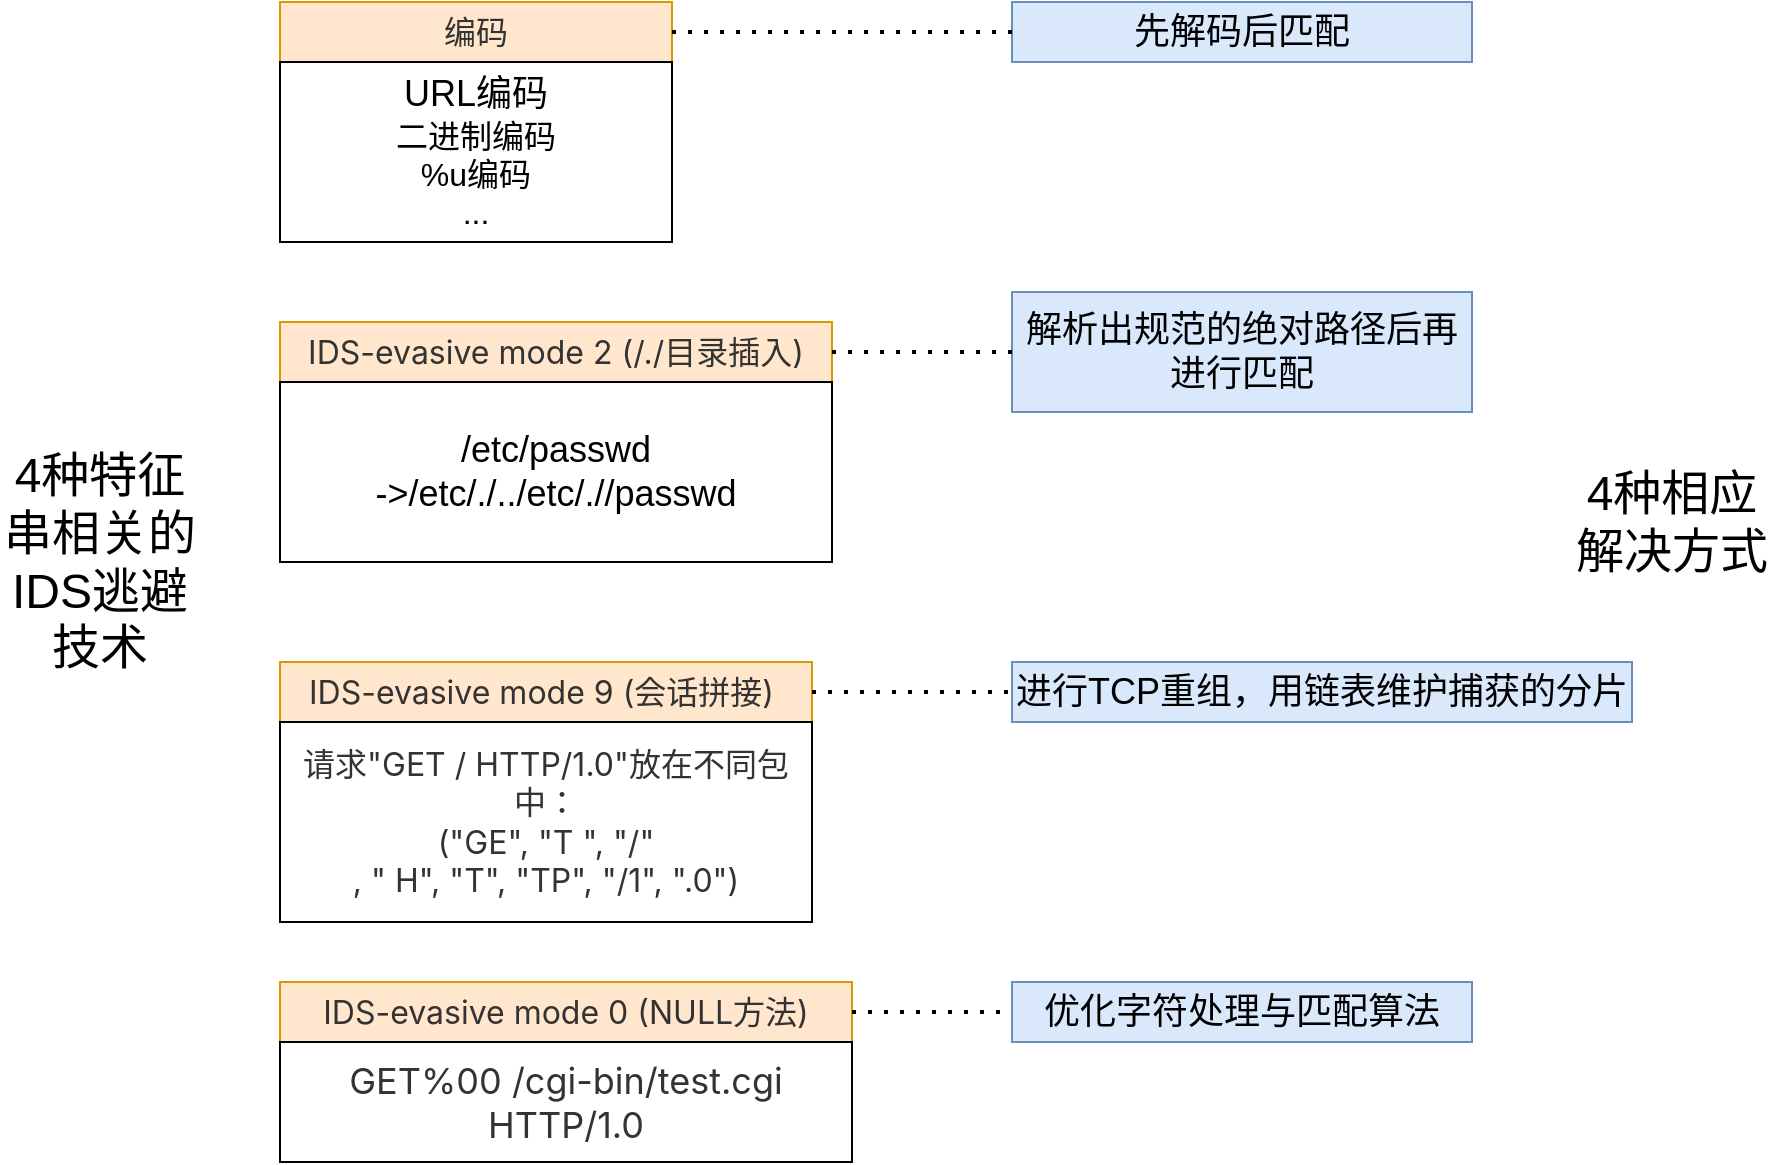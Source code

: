 <mxfile version="24.4.13" type="github">
  <diagram name="第 1 页" id="oSVgnBATJZnSfv05QAZ7">
    <mxGraphModel dx="1492" dy="880" grid="1" gridSize="10" guides="1" tooltips="1" connect="1" arrows="1" fold="1" page="1" pageScale="1" pageWidth="827" pageHeight="1169" math="0" shadow="0">
      <root>
        <mxCell id="0" />
        <mxCell id="1" parent="0" />
        <mxCell id="Ud5ErZNsMnQj6UJQboFC-1" value="&lt;span style=&quot;color: rgb(51, 51, 51); font-family: -apple-system, BlinkMacSystemFont, &amp;quot;Helvetica Neue&amp;quot;, Helvetica, &amp;quot;Segoe UI&amp;quot;, Arial, Roboto, &amp;quot;PingFang SC&amp;quot;, &amp;quot;Hiragino Sans GB&amp;quot;, &amp;quot;Microsoft Yahei&amp;quot;, sans-serif; font-size: 16px; text-align: start;&quot;&gt;IDS-evasive mode 2 (/./目录插入)&lt;/span&gt;" style="rounded=0;whiteSpace=wrap;html=1;fillColor=#ffe6cc;strokeColor=#d79b00;" vertex="1" parent="1">
          <mxGeometry x="160" y="210" width="276" height="30" as="geometry" />
        </mxCell>
        <mxCell id="Ud5ErZNsMnQj6UJQboFC-2" value="&lt;span style=&quot;color: rgb(51, 51, 51); font-family: -apple-system, BlinkMacSystemFont, &amp;quot;Helvetica Neue&amp;quot;, Helvetica, &amp;quot;Segoe UI&amp;quot;, Arial, Roboto, &amp;quot;PingFang SC&amp;quot;, &amp;quot;Hiragino Sans GB&amp;quot;, &amp;quot;Microsoft Yahei&amp;quot;, sans-serif; font-size: 16px; text-align: start;&quot;&gt;编码&lt;/span&gt;" style="rounded=0;whiteSpace=wrap;html=1;fillColor=#ffe6cc;strokeColor=#d79b00;" vertex="1" parent="1">
          <mxGeometry x="160" y="50" width="196" height="30" as="geometry" />
        </mxCell>
        <mxCell id="Ud5ErZNsMnQj6UJQboFC-3" value="&lt;span style=&quot;color: rgb(51, 51, 51); font-family: -apple-system, BlinkMacSystemFont, &amp;quot;Helvetica Neue&amp;quot;, Helvetica, &amp;quot;Segoe UI&amp;quot;, Arial, Roboto, &amp;quot;PingFang SC&amp;quot;, &amp;quot;Hiragino Sans GB&amp;quot;, &amp;quot;Microsoft Yahei&amp;quot;, sans-serif; font-size: 16px; text-align: start;&quot;&gt;IDS-evasive mode 9 (会话拼接)&amp;nbsp;&lt;/span&gt;" style="rounded=0;whiteSpace=wrap;html=1;fillColor=#ffe6cc;strokeColor=#d79b00;" vertex="1" parent="1">
          <mxGeometry x="160" y="380" width="266" height="30" as="geometry" />
        </mxCell>
        <mxCell id="Ud5ErZNsMnQj6UJQboFC-5" value="&lt;font style=&quot;font-size: 24px;&quot;&gt;4种特征串相关的IDS逃避技术&lt;/font&gt;" style="text;html=1;align=center;verticalAlign=middle;whiteSpace=wrap;rounded=0;" vertex="1" parent="1">
          <mxGeometry x="20" y="190" width="100" height="280" as="geometry" />
        </mxCell>
        <mxCell id="Ud5ErZNsMnQj6UJQboFC-6" value="&lt;font style=&quot;font-size: 18px;&quot;&gt;先解码后匹配&lt;/font&gt;" style="rounded=0;whiteSpace=wrap;html=1;fillColor=#dae8fc;strokeColor=#6c8ebf;" vertex="1" parent="1">
          <mxGeometry x="526" y="50" width="230" height="30" as="geometry" />
        </mxCell>
        <mxCell id="Ud5ErZNsMnQj6UJQboFC-7" value="&lt;font style=&quot;font-size: 18px;&quot;&gt;解析出规范的绝对路径后再进行匹配&lt;/font&gt;" style="rounded=0;whiteSpace=wrap;html=1;fillColor=#dae8fc;strokeColor=#6c8ebf;" vertex="1" parent="1">
          <mxGeometry x="526" y="195" width="230" height="60" as="geometry" />
        </mxCell>
        <mxCell id="Ud5ErZNsMnQj6UJQboFC-9" value="&lt;font style=&quot;font-size: 18px;&quot;&gt;进行TCP重组，用链表维护捕获的分片&lt;/font&gt;" style="rounded=0;whiteSpace=wrap;html=1;fillColor=#dae8fc;strokeColor=#6c8ebf;" vertex="1" parent="1">
          <mxGeometry x="526" y="380" width="310" height="30" as="geometry" />
        </mxCell>
        <mxCell id="Ud5ErZNsMnQj6UJQboFC-10" value="&lt;span style=&quot;color: rgb(51, 51, 51); font-family: -apple-system, BlinkMacSystemFont, &amp;quot;Helvetica Neue&amp;quot;, Helvetica, &amp;quot;Segoe UI&amp;quot;, Arial, Roboto, &amp;quot;PingFang SC&amp;quot;, &amp;quot;Hiragino Sans GB&amp;quot;, &amp;quot;Microsoft Yahei&amp;quot;, sans-serif; font-size: 16px; text-align: start;&quot;&gt;IDS-evasive mode 0 (NULL方法)&lt;/span&gt;" style="rounded=0;whiteSpace=wrap;html=1;fillColor=#ffe6cc;strokeColor=#d79b00;" vertex="1" parent="1">
          <mxGeometry x="160" y="540" width="286" height="30" as="geometry" />
        </mxCell>
        <mxCell id="Ud5ErZNsMnQj6UJQboFC-11" value="&lt;font style=&quot;font-size: 18px;&quot;&gt;优化字符处理与匹配算法&lt;/font&gt;" style="rounded=0;whiteSpace=wrap;html=1;fillColor=#dae8fc;strokeColor=#6c8ebf;" vertex="1" parent="1">
          <mxGeometry x="526" y="540" width="230" height="30" as="geometry" />
        </mxCell>
        <mxCell id="Ud5ErZNsMnQj6UJQboFC-12" value="&lt;font style=&quot;font-size: 24px;&quot;&gt;4种相应解决方式&lt;/font&gt;" style="text;html=1;align=center;verticalAlign=middle;whiteSpace=wrap;rounded=0;" vertex="1" parent="1">
          <mxGeometry x="806" y="170" width="100" height="280" as="geometry" />
        </mxCell>
        <mxCell id="Ud5ErZNsMnQj6UJQboFC-13" value="" style="endArrow=none;dashed=1;html=1;dashPattern=1 3;strokeWidth=2;rounded=0;entryX=0;entryY=0.5;entryDx=0;entryDy=0;exitX=1;exitY=0.5;exitDx=0;exitDy=0;" edge="1" parent="1" source="Ud5ErZNsMnQj6UJQboFC-2" target="Ud5ErZNsMnQj6UJQboFC-6">
          <mxGeometry width="50" height="50" relative="1" as="geometry">
            <mxPoint x="436" y="100" as="sourcePoint" />
            <mxPoint x="486" y="50" as="targetPoint" />
          </mxGeometry>
        </mxCell>
        <mxCell id="Ud5ErZNsMnQj6UJQboFC-14" value="" style="endArrow=none;dashed=1;html=1;dashPattern=1 3;strokeWidth=2;rounded=0;exitX=1;exitY=0.5;exitDx=0;exitDy=0;entryX=0;entryY=0.5;entryDx=0;entryDy=0;" edge="1" parent="1" source="Ud5ErZNsMnQj6UJQboFC-1" target="Ud5ErZNsMnQj6UJQboFC-7">
          <mxGeometry width="50" height="50" relative="1" as="geometry">
            <mxPoint x="476" y="260" as="sourcePoint" />
            <mxPoint x="526" y="210" as="targetPoint" />
          </mxGeometry>
        </mxCell>
        <mxCell id="Ud5ErZNsMnQj6UJQboFC-15" value="" style="endArrow=none;dashed=1;html=1;dashPattern=1 3;strokeWidth=2;rounded=0;exitX=1;exitY=0.5;exitDx=0;exitDy=0;entryX=0;entryY=0.5;entryDx=0;entryDy=0;" edge="1" parent="1" source="Ud5ErZNsMnQj6UJQboFC-3" target="Ud5ErZNsMnQj6UJQboFC-9">
          <mxGeometry width="50" height="50" relative="1" as="geometry">
            <mxPoint x="426" y="420" as="sourcePoint" />
            <mxPoint x="476" y="370" as="targetPoint" />
          </mxGeometry>
        </mxCell>
        <mxCell id="Ud5ErZNsMnQj6UJQboFC-16" value="" style="endArrow=none;dashed=1;html=1;dashPattern=1 3;strokeWidth=2;rounded=0;exitX=1;exitY=0.5;exitDx=0;exitDy=0;entryX=0;entryY=0.5;entryDx=0;entryDy=0;" edge="1" parent="1" source="Ud5ErZNsMnQj6UJQboFC-10" target="Ud5ErZNsMnQj6UJQboFC-11">
          <mxGeometry width="50" height="50" relative="1" as="geometry">
            <mxPoint x="496" y="550" as="sourcePoint" />
            <mxPoint x="546" y="500" as="targetPoint" />
          </mxGeometry>
        </mxCell>
        <mxCell id="Ud5ErZNsMnQj6UJQboFC-19" value="&lt;font style=&quot;font-size: 18px;&quot;&gt;URL编码&lt;/font&gt;&lt;div&gt;&lt;font size=&quot;3&quot;&gt;二进制编码&lt;/font&gt;&lt;/div&gt;&lt;div&gt;&lt;font size=&quot;3&quot;&gt;%u编码&lt;/font&gt;&lt;/div&gt;&lt;div&gt;&lt;font size=&quot;3&quot;&gt;...&lt;/font&gt;&lt;/div&gt;" style="rounded=0;whiteSpace=wrap;html=1;" vertex="1" parent="1">
          <mxGeometry x="160" y="80" width="196" height="90" as="geometry" />
        </mxCell>
        <mxCell id="Ud5ErZNsMnQj6UJQboFC-20" value="&lt;span style=&quot;font-size: 18px;&quot;&gt;/etc/passwd&lt;/span&gt;&lt;div&gt;&lt;span style=&quot;font-size: 18px;&quot;&gt;-&amp;gt;/etc/./../etc/.//passwd&lt;/span&gt;&lt;/div&gt;" style="rounded=0;whiteSpace=wrap;html=1;" vertex="1" parent="1">
          <mxGeometry x="160" y="240" width="276" height="90" as="geometry" />
        </mxCell>
        <mxCell id="Ud5ErZNsMnQj6UJQboFC-21" value="&lt;span style=&quot;color: rgb(51, 51, 51); font-family: -apple-system, &amp;quot;SF UI Text&amp;quot;, Arial, &amp;quot;PingFang SC&amp;quot;, &amp;quot;Hiragino Sans GB&amp;quot;, &amp;quot;Microsoft YaHei&amp;quot;, &amp;quot;WenQuanYi Micro Hei&amp;quot;, sans-serif, SimHei, SimSun; font-size: 16px; text-align: start; background-color: rgb(255, 255, 255);&quot;&gt;请求&quot;GET / HTTP/1.0&quot;放在不同包中：&lt;/span&gt;&lt;div&gt;&lt;span style=&quot;color: rgb(51, 51, 51); font-family: -apple-system, &amp;quot;SF UI Text&amp;quot;, Arial, &amp;quot;PingFang SC&amp;quot;, &amp;quot;Hiragino Sans GB&amp;quot;, &amp;quot;Microsoft YaHei&amp;quot;, &amp;quot;WenQuanYi Micro Hei&amp;quot;, sans-serif, SimHei, SimSun; font-size: 16px; text-align: start; background-color: rgb(255, 255, 255);&quot;&gt;(&quot;GE&quot;, &quot;T &quot;, &quot;/&quot;&lt;/span&gt;&lt;br style=&quot;box-sizing: border-box; outline: 0px; font-synthesis-style: auto; overflow-wrap: break-word; color: rgb(51, 51, 51); font-family: -apple-system, &amp;quot;SF UI Text&amp;quot;, Arial, &amp;quot;PingFang SC&amp;quot;, &amp;quot;Hiragino Sans GB&amp;quot;, &amp;quot;Microsoft YaHei&amp;quot;, &amp;quot;WenQuanYi Micro Hei&amp;quot;, sans-serif, SimHei, SimSun; font-size: 16px; text-align: start; background-color: rgb(255, 255, 255);&quot;&gt;&lt;span style=&quot;color: rgb(51, 51, 51); font-family: -apple-system, &amp;quot;SF UI Text&amp;quot;, Arial, &amp;quot;PingFang SC&amp;quot;, &amp;quot;Hiragino Sans GB&amp;quot;, &amp;quot;Microsoft YaHei&amp;quot;, &amp;quot;WenQuanYi Micro Hei&amp;quot;, sans-serif, SimHei, SimSun; font-size: 16px; text-align: start; background-color: rgb(255, 255, 255);&quot;&gt;, &quot; H&quot;, &quot;T&quot;, &quot;TP&quot;, &quot;/1&quot;, &quot;.0&quot;)&lt;/span&gt;&lt;/div&gt;" style="rounded=0;whiteSpace=wrap;html=1;" vertex="1" parent="1">
          <mxGeometry x="160" y="410" width="266" height="100" as="geometry" />
        </mxCell>
        <mxCell id="Ud5ErZNsMnQj6UJQboFC-22" value="&lt;span style=&quot;color: rgb(51, 51, 51); font-family: -apple-system, &amp;quot;SF UI Text&amp;quot;, Arial, &amp;quot;PingFang SC&amp;quot;, &amp;quot;Hiragino Sans GB&amp;quot;, &amp;quot;Microsoft YaHei&amp;quot;, &amp;quot;WenQuanYi Micro Hei&amp;quot;, sans-serif, SimHei, SimSun; text-align: start; background-color: rgb(255, 255, 255);&quot;&gt;&lt;font style=&quot;font-size: 18px;&quot;&gt;GET%00 /cgi-bin/test.cgi HTTP/1.0&lt;/font&gt;&lt;/span&gt;" style="rounded=0;whiteSpace=wrap;html=1;" vertex="1" parent="1">
          <mxGeometry x="160" y="570" width="286" height="60" as="geometry" />
        </mxCell>
      </root>
    </mxGraphModel>
  </diagram>
</mxfile>
